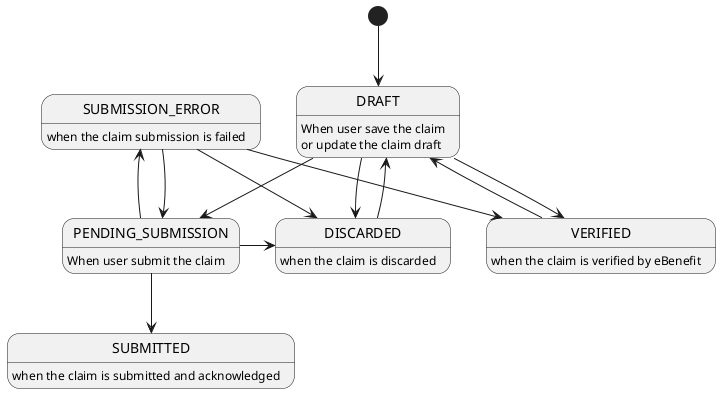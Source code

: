 @startuml
hide empty description

[*] --> DRAFT
DRAFT : When user save the claim
DRAFT: or update the claim draft
SUBMITTED: when the claim is submitted and acknowledged
DISCARDED: when the claim is discarded
PENDING_SUBMISSION: When user submit the claim
SUBMISSION_ERROR: when the claim submission is failed
VERIFIED: when the claim is verified by eBenefit
DRAFT --> PENDING_SUBMISSION
PENDING_SUBMISSION --> SUBMITTED
DRAFT -> DISCARDED
PENDING_SUBMISSION -> DISCARDED
SUBMISSION_ERROR --> DISCARDED
SUBMISSION_ERROR <-- PENDING_SUBMISSION
SUBMISSION_ERROR -> PENDING_SUBMISSION
SUBMISSION_ERROR --> VERIFIED
DRAFT --> VERIFIED
DRAFT <-- DISCARDED
DRAFT <-- VERIFIED
@enduml